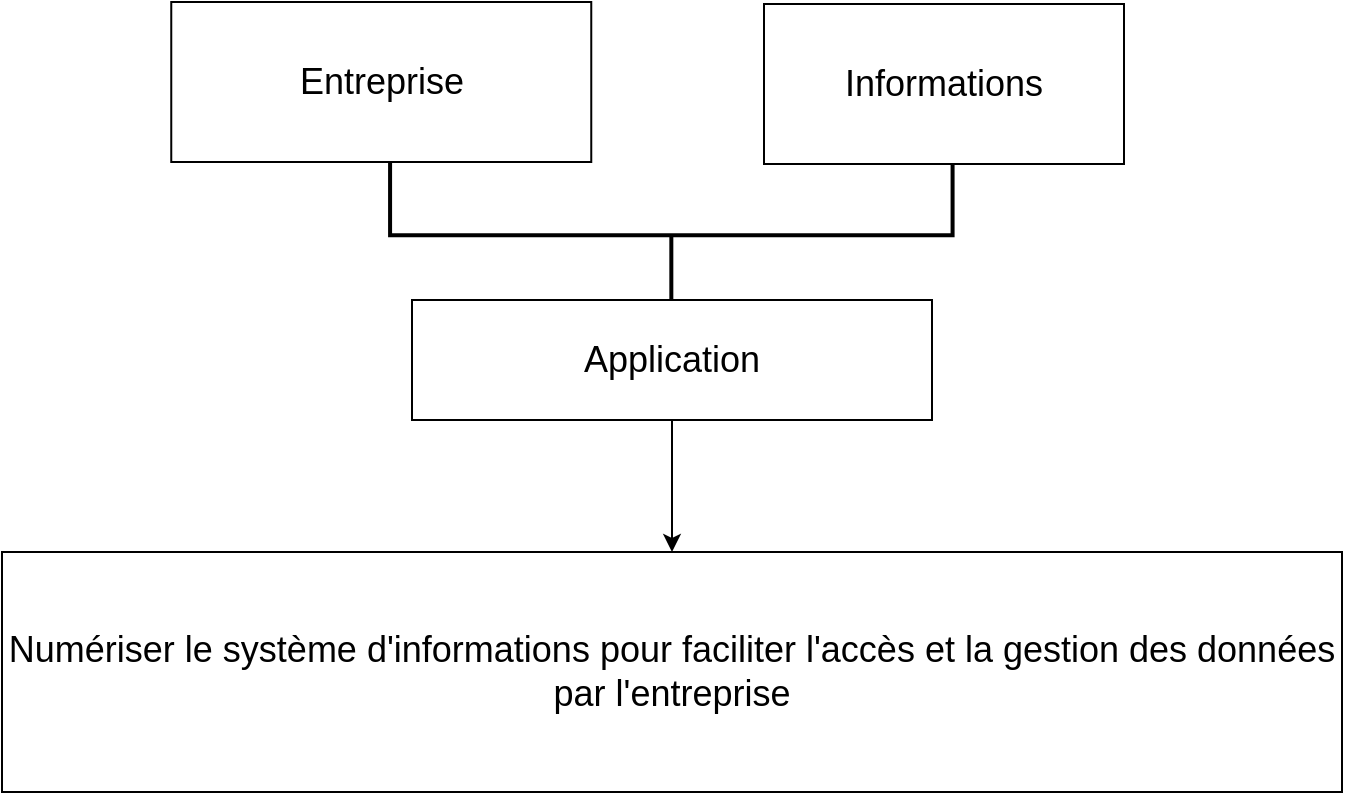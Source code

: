 <mxfile version="15.4.0" type="device"><diagram id="qf_BVIrF_hGI4FwJ6uJW" name="Page-1"><mxGraphModel dx="1955" dy="967" grid="1" gridSize="10" guides="1" tooltips="1" connect="1" arrows="1" fold="1" page="1" pageScale="1" pageWidth="1169" pageHeight="827" math="0" shadow="0"><root><mxCell id="0"/><mxCell id="1" parent="0"/><mxCell id="WgOVbZi6Q5Sc3j9w42Za-7" value="" style="strokeWidth=2;html=1;shape=mxgraph.flowchart.annotation_2;align=left;labelPosition=right;pointerEvents=1;rotation=-90;" vertex="1" parent="1"><mxGeometry x="542.33" y="210.98" width="84.67" height="281.25" as="geometry"/></mxCell><mxCell id="WgOVbZi6Q5Sc3j9w42Za-1" value="&lt;font style=&quot;font-size: 18px&quot;&gt;Entreprise&lt;/font&gt;" style="rounded=0;whiteSpace=wrap;html=1;" vertex="1" parent="1"><mxGeometry x="334.63" y="235" width="210" height="80" as="geometry"/></mxCell><mxCell id="WgOVbZi6Q5Sc3j9w42Za-2" value="&lt;font style=&quot;font-size: 18px&quot;&gt;Informations&lt;/font&gt;" style="rounded=0;whiteSpace=wrap;html=1;" vertex="1" parent="1"><mxGeometry x="631" y="236" width="180" height="80" as="geometry"/></mxCell><mxCell id="WgOVbZi6Q5Sc3j9w42Za-3" value="&lt;font style=&quot;font-size: 18px&quot;&gt;Application&lt;/font&gt;" style="rounded=0;whiteSpace=wrap;html=1;" vertex="1" parent="1"><mxGeometry x="455" y="384" width="260" height="60" as="geometry"/></mxCell><mxCell id="WgOVbZi6Q5Sc3j9w42Za-4" value="&lt;font style=&quot;font-size: 18px&quot;&gt;Numériser le système d'informations pour faciliter l'accès et la gestion des données par l'entreprise&lt;/font&gt;" style="rounded=0;whiteSpace=wrap;html=1;" vertex="1" parent="1"><mxGeometry x="250" y="510" width="670" height="120" as="geometry"/></mxCell><mxCell id="WgOVbZi6Q5Sc3j9w42Za-6" value="" style="endArrow=classic;html=1;rounded=0;edgeStyle=orthogonalEdgeStyle;exitX=0.5;exitY=1;exitDx=0;exitDy=0;entryX=0.5;entryY=0;entryDx=0;entryDy=0;" edge="1" parent="1" source="WgOVbZi6Q5Sc3j9w42Za-3" target="WgOVbZi6Q5Sc3j9w42Za-4"><mxGeometry width="50" height="50" relative="1" as="geometry"><mxPoint x="584" y="460" as="sourcePoint"/><mxPoint x="584" y="540" as="targetPoint"/></mxGeometry></mxCell></root></mxGraphModel></diagram></mxfile>